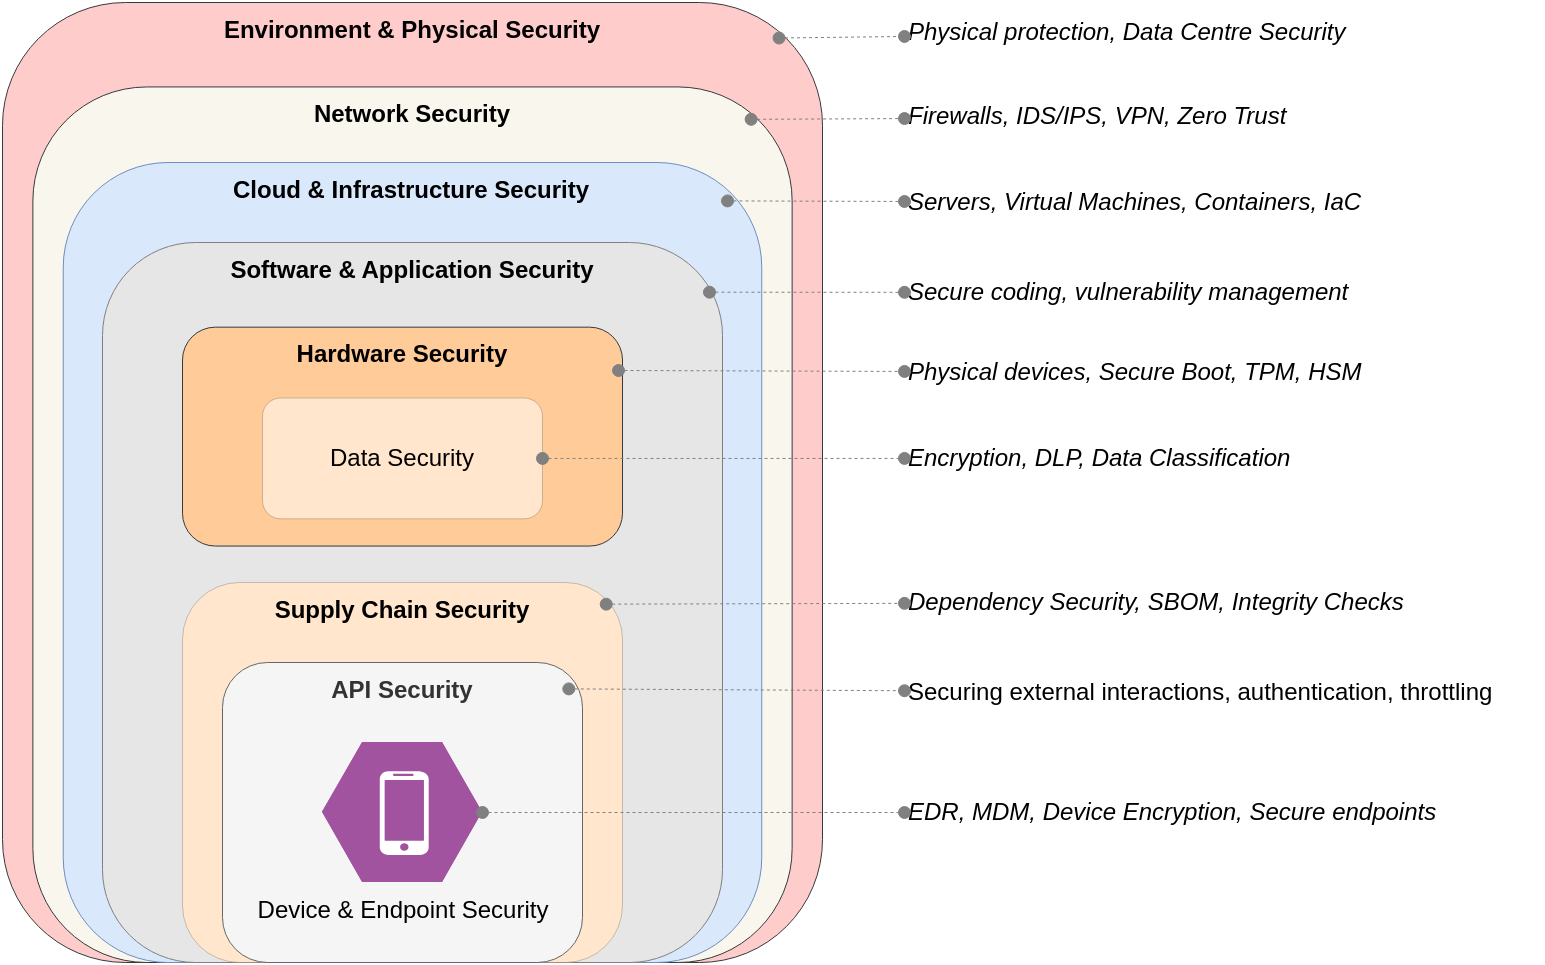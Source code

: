 <mxfile version="26.1.0">
  <diagram name="Page-1" id="BFAWXYweHeVmvFR0cgTK">
    <mxGraphModel dx="1042" dy="627" grid="1" gridSize="10" guides="1" tooltips="1" connect="1" arrows="1" fold="1" page="1" pageScale="1" pageWidth="827" pageHeight="1169" math="0" shadow="0">
      <root>
        <mxCell id="0" />
        <mxCell id="1" parent="0" />
        <mxCell id="jpLWjT7uDQviff_Z-IW5-18" value="Environment &amp;amp; Physical Security" style="rounded=1;whiteSpace=wrap;html=1;fillColor=#ffcccc;strokeColor=#36393d;strokeWidth=0.5;verticalAlign=top;fontStyle=1;arcSize=15;" vertex="1" parent="1">
          <mxGeometry x="150" y="150" width="410" height="480" as="geometry" />
        </mxCell>
        <mxCell id="jpLWjT7uDQviff_Z-IW5-17" value="Network Security" style="rounded=1;whiteSpace=wrap;html=1;fillColor=#f9f7ed;strokeColor=#36393d;strokeWidth=0.5;verticalAlign=top;fontStyle=1;arcSize=15;" vertex="1" parent="1">
          <mxGeometry x="165.19" y="192.22" width="379.63" height="437.78" as="geometry" />
        </mxCell>
        <mxCell id="jpLWjT7uDQviff_Z-IW5-16" value="Cloud &amp;amp; Infrastructure Security" style="rounded=1;whiteSpace=wrap;html=1;fillColor=#dae8fc;strokeColor=#6c8ebf;strokeWidth=0.5;verticalAlign=top;fontStyle=1;arcSize=15;" vertex="1" parent="1">
          <mxGeometry x="180.37" y="230" width="349.26" height="400" as="geometry" />
        </mxCell>
        <mxCell id="jpLWjT7uDQviff_Z-IW5-2" value="Software &amp;amp; Application Security" style="rounded=1;whiteSpace=wrap;html=1;fillColor=#E6E6E6;strokeColor=#808080;strokeWidth=0.5;verticalAlign=top;fontStyle=1" vertex="1" parent="1">
          <mxGeometry x="200" y="270" width="310" height="360" as="geometry" />
        </mxCell>
        <mxCell id="jpLWjT7uDQviff_Z-IW5-20" value="Hardware Security" style="rounded=1;whiteSpace=wrap;html=1;fillColor=#ffcc99;strokeColor=#36393d;strokeWidth=0.5;verticalAlign=top;fontStyle=1" vertex="1" parent="1">
          <mxGeometry x="240" y="312.33" width="220" height="109.45" as="geometry" />
        </mxCell>
        <mxCell id="jpLWjT7uDQviff_Z-IW5-3" value="Data Security" style="rounded=1;whiteSpace=wrap;html=1;fillColor=#ffe6cc;strokeColor=default;strokeWidth=0.1;align=center;verticalAlign=middle;fontFamily=Helvetica;fontSize=12;fontColor=default;" vertex="1" parent="1">
          <mxGeometry x="280" y="347.78" width="140" height="60.37" as="geometry" />
        </mxCell>
        <mxCell id="jpLWjT7uDQviff_Z-IW5-4" value="Supply Chain Security" style="rounded=1;whiteSpace=wrap;html=1;fillColor=#ffe6cc;strokeColor=default;strokeWidth=0.1;verticalAlign=top;fontStyle=1" vertex="1" parent="1">
          <mxGeometry x="240" y="440" width="220" height="190" as="geometry" />
        </mxCell>
        <mxCell id="jpLWjT7uDQviff_Z-IW5-15" value="API Security" style="rounded=1;whiteSpace=wrap;html=1;fillColor=#f5f5f5;strokeColor=#666666;strokeWidth=0.5;verticalAlign=top;fontStyle=1;arcSize=15;fontColor=#333333;" vertex="1" parent="1">
          <mxGeometry x="260" y="480" width="180" height="150" as="geometry" />
        </mxCell>
        <mxCell id="jpLWjT7uDQviff_Z-IW5-21" value="Physical devices, Secure Boot, TPM, HSM" style="text;whiteSpace=wrap;html=1;fontStyle=2;verticalAlign=middle;" vertex="1" parent="1">
          <mxGeometry x="601" y="320" width="319" height="30" as="geometry" />
        </mxCell>
        <mxCell id="jpLWjT7uDQviff_Z-IW5-9" value="Device &amp;amp; Endpoint Security" style="verticalLabelPosition=bottom;sketch=0;html=1;fillColor=#A153A0;strokeColor=#ffffff;verticalAlign=top;align=center;points=[[0,0.5,0],[0.125,0.25,0],[0.25,0,0],[0.5,0,0],[0.75,0,0],[0.875,0.25,0],[1,0.5,0],[0.875,0.75,0],[0.75,1,0],[0.5,1,0],[0.125,0.75,0]];pointerEvents=1;shape=mxgraph.cisco_safe.compositeIcon;bgIcon=mxgraph.cisco_safe.design.blank_device;resIcon=mxgraph.cisco_safe.design.mobile_device;" vertex="1" parent="1">
          <mxGeometry x="310" y="520" width="80" height="70" as="geometry" />
        </mxCell>
        <mxCell id="jpLWjT7uDQviff_Z-IW5-23" value="Physical protection, Data Centre Security" style="text;whiteSpace=wrap;html=1;verticalAlign=middle;fontStyle=2" vertex="1" parent="1">
          <mxGeometry x="601" y="150" width="319" height="30" as="geometry" />
        </mxCell>
        <mxCell id="jpLWjT7uDQviff_Z-IW5-26" value="" style="endArrow=oval;startArrow=oval;html=1;rounded=0;exitX=0.947;exitY=0.037;exitDx=0;exitDy=0;exitPerimeter=0;startFill=1;endFill=1;dashed=1;strokeColor=#808080;strokeWidth=0.5;" edge="1" parent="1" source="jpLWjT7uDQviff_Z-IW5-18" target="jpLWjT7uDQviff_Z-IW5-23">
          <mxGeometry width="50" height="50" relative="1" as="geometry">
            <mxPoint x="650" y="320" as="sourcePoint" />
            <mxPoint x="700" y="270" as="targetPoint" />
          </mxGeometry>
        </mxCell>
        <mxCell id="jpLWjT7uDQviff_Z-IW5-27" value="Servers, Virtual Machines, Containers, IaC" style="text;whiteSpace=wrap;html=1;verticalAlign=middle;fontStyle=2" vertex="1" parent="1">
          <mxGeometry x="601" y="235" width="319" height="30" as="geometry" />
        </mxCell>
        <mxCell id="jpLWjT7uDQviff_Z-IW5-28" value="" style="endArrow=oval;startArrow=oval;html=1;rounded=0;startFill=1;endFill=1;dashed=1;strokeColor=#808080;strokeWidth=0.5;exitX=0.951;exitY=0.048;exitDx=0;exitDy=0;exitPerimeter=0;" edge="1" parent="1" target="jpLWjT7uDQviff_Z-IW5-27" source="jpLWjT7uDQviff_Z-IW5-16">
          <mxGeometry width="50" height="50" relative="1" as="geometry">
            <mxPoint x="562" y="341" as="sourcePoint" />
            <mxPoint x="724" y="444" as="targetPoint" />
          </mxGeometry>
        </mxCell>
        <mxCell id="jpLWjT7uDQviff_Z-IW5-29" value="Firewalls, IDS/IPS, VPN, Zero Trust" style="text;whiteSpace=wrap;html=1;verticalAlign=middle;fontStyle=2" vertex="1" parent="1">
          <mxGeometry x="601" y="192.22" width="319" height="30" as="geometry" />
        </mxCell>
        <mxCell id="jpLWjT7uDQviff_Z-IW5-30" value="" style="endArrow=oval;startArrow=oval;html=1;rounded=0;startFill=1;endFill=1;dashed=1;strokeColor=#808080;strokeWidth=0.5;exitX=0.946;exitY=0.037;exitDx=0;exitDy=0;exitPerimeter=0;" edge="1" parent="1" target="jpLWjT7uDQviff_Z-IW5-29" source="jpLWjT7uDQviff_Z-IW5-17">
          <mxGeometry width="50" height="50" relative="1" as="geometry">
            <mxPoint x="562" y="229.22" as="sourcePoint" />
            <mxPoint x="724" y="332.22" as="targetPoint" />
          </mxGeometry>
        </mxCell>
        <mxCell id="jpLWjT7uDQviff_Z-IW5-31" value="Secure coding, vulnerability management" style="text;whiteSpace=wrap;html=1;verticalAlign=middle;fontStyle=2" vertex="1" parent="1">
          <mxGeometry x="601" y="280" width="319" height="30" as="geometry" />
        </mxCell>
        <mxCell id="jpLWjT7uDQviff_Z-IW5-32" value="" style="endArrow=oval;startArrow=oval;html=1;rounded=0;startFill=1;endFill=1;dashed=1;strokeColor=#808080;strokeWidth=0.5;exitX=0.979;exitY=0.069;exitDx=0;exitDy=0;exitPerimeter=0;" edge="1" parent="1" target="jpLWjT7uDQviff_Z-IW5-31" source="jpLWjT7uDQviff_Z-IW5-2">
          <mxGeometry width="50" height="50" relative="1" as="geometry">
            <mxPoint x="562" y="383.22" as="sourcePoint" />
            <mxPoint x="724" y="486.22" as="targetPoint" />
          </mxGeometry>
        </mxCell>
        <mxCell id="jpLWjT7uDQviff_Z-IW5-33" value="Dependency Security, SBOM, Integrity Checks" style="text;whiteSpace=wrap;html=1;verticalAlign=middle;fontStyle=2" vertex="1" parent="1">
          <mxGeometry x="601" y="435" width="319" height="30" as="geometry" />
        </mxCell>
        <mxCell id="jpLWjT7uDQviff_Z-IW5-34" value="" style="endArrow=oval;startArrow=oval;html=1;rounded=0;exitX=0.963;exitY=0.057;exitDx=0;exitDy=0;exitPerimeter=0;startFill=1;endFill=1;dashed=1;strokeColor=#808080;strokeWidth=0.5;" edge="1" parent="1" target="jpLWjT7uDQviff_Z-IW5-33" source="jpLWjT7uDQviff_Z-IW5-4">
          <mxGeometry width="50" height="50" relative="1" as="geometry">
            <mxPoint x="562" y="428.78" as="sourcePoint" />
            <mxPoint x="724" y="531.78" as="targetPoint" />
          </mxGeometry>
        </mxCell>
        <mxCell id="jpLWjT7uDQviff_Z-IW5-35" value="" style="endArrow=oval;startArrow=oval;html=1;rounded=0;startFill=1;endFill=1;dashed=1;strokeColor=#808080;strokeWidth=0.5;exitX=0.991;exitY=0.198;exitDx=0;exitDy=0;exitPerimeter=0;" edge="1" parent="1" source="jpLWjT7uDQviff_Z-IW5-20" target="jpLWjT7uDQviff_Z-IW5-21">
          <mxGeometry width="50" height="50" relative="1" as="geometry">
            <mxPoint x="516" y="310" as="sourcePoint" />
            <mxPoint x="611" y="308" as="targetPoint" />
          </mxGeometry>
        </mxCell>
        <mxCell id="jpLWjT7uDQviff_Z-IW5-36" value="Encryption, DLP, Data Classification" style="text;whiteSpace=wrap;html=1;verticalAlign=middle;fontStyle=2" vertex="1" parent="1">
          <mxGeometry x="601" y="362.04" width="319" height="31.85" as="geometry" />
        </mxCell>
        <mxCell id="jpLWjT7uDQviff_Z-IW5-37" value="" style="endArrow=oval;startArrow=oval;html=1;rounded=0;startFill=1;endFill=1;dashed=1;strokeColor=#808080;strokeWidth=0.5;" edge="1" parent="1" source="jpLWjT7uDQviff_Z-IW5-3" target="jpLWjT7uDQviff_Z-IW5-36">
          <mxGeometry width="50" height="50" relative="1" as="geometry">
            <mxPoint x="468" y="344" as="sourcePoint" />
            <mxPoint x="611" y="345" as="targetPoint" />
          </mxGeometry>
        </mxCell>
        <mxCell id="jpLWjT7uDQviff_Z-IW5-38" value="Securing external interactions, authentication, throttling" style="text;whiteSpace=wrap;html=1;verticalAlign=middle;" vertex="1" parent="1">
          <mxGeometry x="601" y="480" width="319" height="30" as="geometry" />
        </mxCell>
        <mxCell id="jpLWjT7uDQviff_Z-IW5-39" value="" style="endArrow=oval;startArrow=oval;html=1;rounded=0;exitX=0.962;exitY=0.088;exitDx=0;exitDy=0;exitPerimeter=0;startFill=1;endFill=1;dashed=1;strokeColor=#808080;strokeWidth=0.5;" edge="1" parent="1" source="jpLWjT7uDQviff_Z-IW5-15" target="jpLWjT7uDQviff_Z-IW5-38">
          <mxGeometry width="50" height="50" relative="1" as="geometry">
            <mxPoint x="462" y="461" as="sourcePoint" />
            <mxPoint x="611" y="460" as="targetPoint" />
          </mxGeometry>
        </mxCell>
        <mxCell id="jpLWjT7uDQviff_Z-IW5-40" value="EDR, MDM, Device Encryption, Secure endpoints" style="text;whiteSpace=wrap;html=1;verticalAlign=middle;fontStyle=2" vertex="1" parent="1">
          <mxGeometry x="601" y="542.5" width="319" height="25" as="geometry" />
        </mxCell>
        <mxCell id="jpLWjT7uDQviff_Z-IW5-41" value="" style="endArrow=oval;startArrow=oval;html=1;rounded=0;startFill=1;endFill=1;dashed=1;strokeColor=#808080;strokeWidth=0.5;" edge="1" parent="1" source="jpLWjT7uDQviff_Z-IW5-9" target="jpLWjT7uDQviff_Z-IW5-40">
          <mxGeometry width="50" height="50" relative="1" as="geometry">
            <mxPoint x="443" y="503" as="sourcePoint" />
            <mxPoint x="611" y="502" as="targetPoint" />
          </mxGeometry>
        </mxCell>
      </root>
    </mxGraphModel>
  </diagram>
</mxfile>
